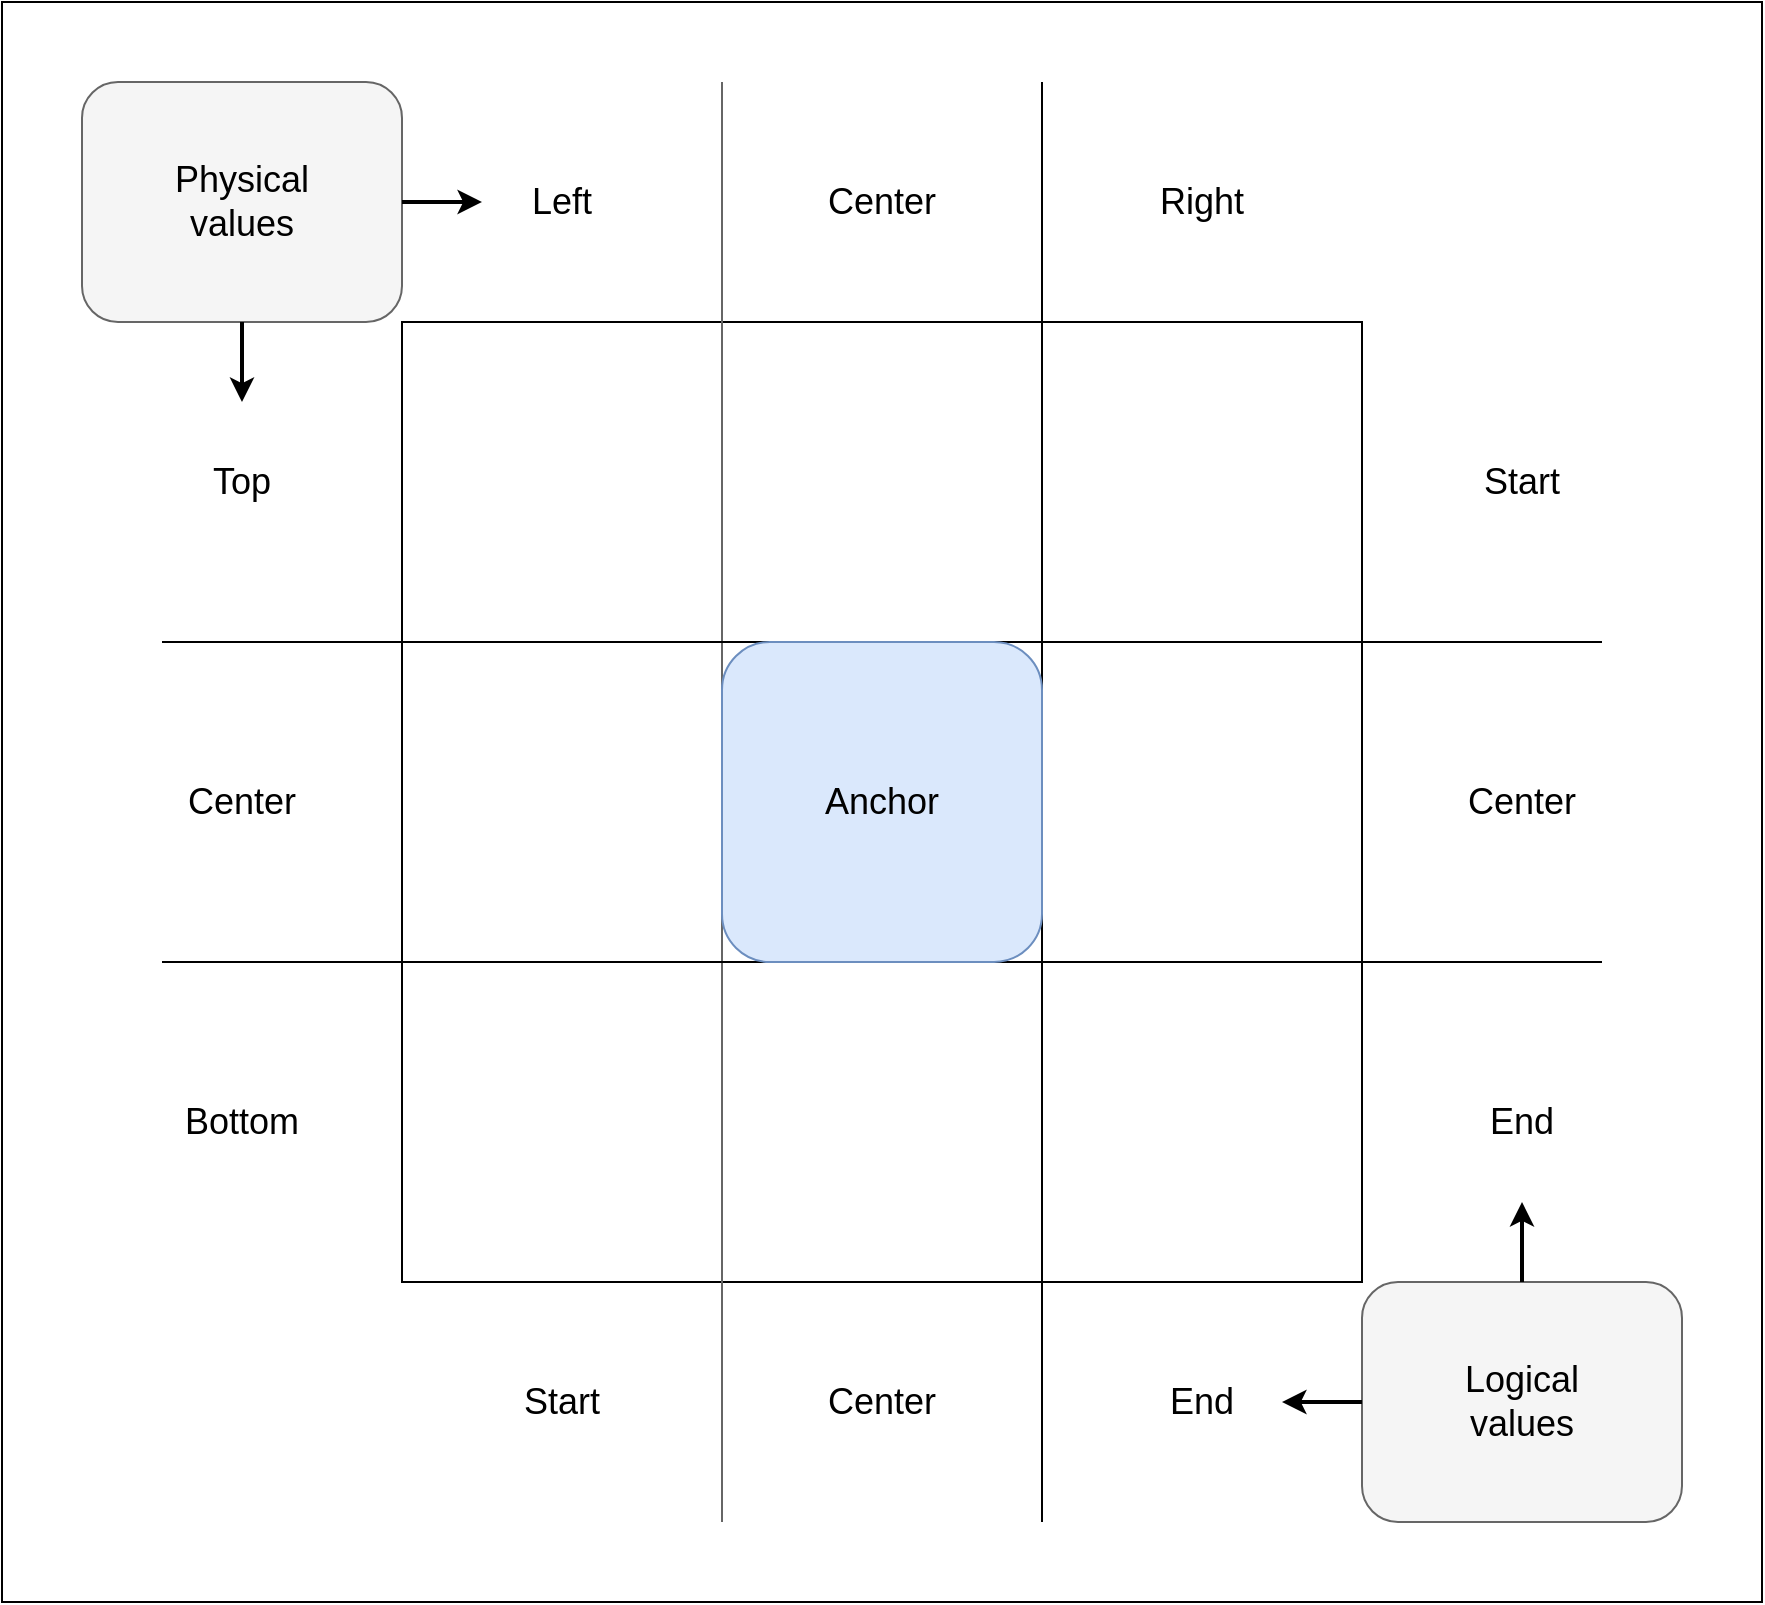 <mxfile version="22.1.21" type="device">
  <diagram name="Page-1" id="UW3OLV6GaEz2t2Hav6oM">
    <mxGraphModel dx="1178" dy="832" grid="1" gridSize="10" guides="1" tooltips="1" connect="1" arrows="1" fold="1" page="1" pageScale="1" pageWidth="3300" pageHeight="4681" math="0" shadow="0">
      <root>
        <mxCell id="0" />
        <mxCell id="1" parent="0" />
        <mxCell id="tWXApw5cy0hb7qnAGB8U-29" value="" style="rounded=0;whiteSpace=wrap;html=1;" vertex="1" parent="1">
          <mxGeometry x="200" y="160" width="880" height="800" as="geometry" />
        </mxCell>
        <mxCell id="tWXApw5cy0hb7qnAGB8U-1" value="" style="whiteSpace=wrap;html=1;aspect=fixed;" vertex="1" parent="1">
          <mxGeometry x="400" y="320" width="480" height="480" as="geometry" />
        </mxCell>
        <mxCell id="tWXApw5cy0hb7qnAGB8U-2" value="" style="endArrow=none;html=1;rounded=0;fillColor=#f5f5f5;strokeColor=#666666;" edge="1" parent="1">
          <mxGeometry width="50" height="50" relative="1" as="geometry">
            <mxPoint x="560" y="920" as="sourcePoint" />
            <mxPoint x="560" y="200" as="targetPoint" />
          </mxGeometry>
        </mxCell>
        <mxCell id="tWXApw5cy0hb7qnAGB8U-3" value="" style="endArrow=none;html=1;rounded=0;" edge="1" parent="1">
          <mxGeometry width="50" height="50" relative="1" as="geometry">
            <mxPoint x="720" y="920" as="sourcePoint" />
            <mxPoint x="720" y="200" as="targetPoint" />
          </mxGeometry>
        </mxCell>
        <mxCell id="tWXApw5cy0hb7qnAGB8U-4" value="" style="endArrow=none;html=1;rounded=0;" edge="1" parent="1">
          <mxGeometry width="50" height="50" relative="1" as="geometry">
            <mxPoint x="280" y="480" as="sourcePoint" />
            <mxPoint x="1000" y="480" as="targetPoint" />
          </mxGeometry>
        </mxCell>
        <mxCell id="tWXApw5cy0hb7qnAGB8U-5" value="" style="endArrow=none;html=1;rounded=0;" edge="1" parent="1">
          <mxGeometry width="50" height="50" relative="1" as="geometry">
            <mxPoint x="280" y="640" as="sourcePoint" />
            <mxPoint x="1000" y="640" as="targetPoint" />
          </mxGeometry>
        </mxCell>
        <mxCell id="tWXApw5cy0hb7qnAGB8U-6" value="" style="rounded=1;whiteSpace=wrap;html=1;fillColor=#dae8fc;strokeColor=#6c8ebf;" vertex="1" parent="1">
          <mxGeometry x="560" y="480" width="160" height="160" as="geometry" />
        </mxCell>
        <mxCell id="tWXApw5cy0hb7qnAGB8U-7" value="&lt;font style=&quot;font-size: 18px;&quot;&gt;Anchor&lt;/font&gt;" style="text;html=1;strokeColor=none;fillColor=none;align=center;verticalAlign=middle;whiteSpace=wrap;rounded=0;" vertex="1" parent="1">
          <mxGeometry x="610" y="545" width="60" height="30" as="geometry" />
        </mxCell>
        <mxCell id="tWXApw5cy0hb7qnAGB8U-8" value="&lt;font style=&quot;font-size: 18px;&quot;&gt;Start&lt;/font&gt;" style="text;html=1;strokeColor=none;fillColor=none;align=center;verticalAlign=middle;whiteSpace=wrap;rounded=0;" vertex="1" parent="1">
          <mxGeometry x="930" y="385" width="60" height="30" as="geometry" />
        </mxCell>
        <mxCell id="tWXApw5cy0hb7qnAGB8U-9" value="Center" style="text;html=1;strokeColor=none;fillColor=none;align=center;verticalAlign=middle;whiteSpace=wrap;rounded=0;fontSize=18;" vertex="1" parent="1">
          <mxGeometry x="930" y="545" width="60" height="30" as="geometry" />
        </mxCell>
        <mxCell id="tWXApw5cy0hb7qnAGB8U-10" value="End" style="text;html=1;strokeColor=none;fillColor=none;align=center;verticalAlign=middle;whiteSpace=wrap;rounded=0;fontSize=18;" vertex="1" parent="1">
          <mxGeometry x="930" y="705" width="60" height="30" as="geometry" />
        </mxCell>
        <mxCell id="tWXApw5cy0hb7qnAGB8U-11" value="&lt;font style=&quot;font-size: 18px;&quot;&gt;Start&lt;/font&gt;" style="text;html=1;strokeColor=none;fillColor=none;align=center;verticalAlign=middle;whiteSpace=wrap;rounded=0;" vertex="1" parent="1">
          <mxGeometry x="450" y="850" width="60" height="20" as="geometry" />
        </mxCell>
        <mxCell id="tWXApw5cy0hb7qnAGB8U-12" value="&lt;font style=&quot;font-size: 18px;&quot;&gt;Center&lt;/font&gt;" style="text;html=1;strokeColor=none;fillColor=none;align=center;verticalAlign=middle;whiteSpace=wrap;rounded=0;" vertex="1" parent="1">
          <mxGeometry x="610" y="850" width="60" height="20" as="geometry" />
        </mxCell>
        <mxCell id="tWXApw5cy0hb7qnAGB8U-13" value="&lt;font style=&quot;font-size: 18px;&quot;&gt;End&lt;/font&gt;" style="text;html=1;strokeColor=none;fillColor=none;align=center;verticalAlign=middle;whiteSpace=wrap;rounded=0;" vertex="1" parent="1">
          <mxGeometry x="770" y="850" width="60" height="20" as="geometry" />
        </mxCell>
        <mxCell id="tWXApw5cy0hb7qnAGB8U-14" value="&lt;font style=&quot;font-size: 18px;&quot;&gt;Top&lt;/font&gt;" style="text;html=1;strokeColor=none;fillColor=none;align=center;verticalAlign=middle;whiteSpace=wrap;rounded=0;" vertex="1" parent="1">
          <mxGeometry x="290" y="385" width="60" height="30" as="geometry" />
        </mxCell>
        <mxCell id="tWXApw5cy0hb7qnAGB8U-15" value="Center" style="text;html=1;strokeColor=none;fillColor=none;align=center;verticalAlign=middle;whiteSpace=wrap;rounded=0;fontSize=18;" vertex="1" parent="1">
          <mxGeometry x="290" y="545" width="60" height="30" as="geometry" />
        </mxCell>
        <mxCell id="tWXApw5cy0hb7qnAGB8U-16" value="Bottom" style="text;html=1;strokeColor=none;fillColor=none;align=center;verticalAlign=middle;whiteSpace=wrap;rounded=0;fontSize=18;" vertex="1" parent="1">
          <mxGeometry x="290" y="705" width="60" height="30" as="geometry" />
        </mxCell>
        <mxCell id="tWXApw5cy0hb7qnAGB8U-17" value="&lt;font style=&quot;font-size: 18px;&quot;&gt;Left&lt;/font&gt;" style="text;html=1;strokeColor=none;fillColor=none;align=center;verticalAlign=middle;whiteSpace=wrap;rounded=0;" vertex="1" parent="1">
          <mxGeometry x="450" y="250" width="60" height="20" as="geometry" />
        </mxCell>
        <mxCell id="tWXApw5cy0hb7qnAGB8U-18" value="&lt;font style=&quot;font-size: 18px;&quot;&gt;Center&lt;/font&gt;" style="text;html=1;strokeColor=none;fillColor=none;align=center;verticalAlign=middle;whiteSpace=wrap;rounded=0;" vertex="1" parent="1">
          <mxGeometry x="610" y="250" width="60" height="20" as="geometry" />
        </mxCell>
        <mxCell id="tWXApw5cy0hb7qnAGB8U-19" value="&lt;font style=&quot;font-size: 18px;&quot;&gt;Right&lt;/font&gt;" style="text;html=1;strokeColor=none;fillColor=none;align=center;verticalAlign=middle;whiteSpace=wrap;rounded=0;" vertex="1" parent="1">
          <mxGeometry x="770" y="250" width="60" height="20" as="geometry" />
        </mxCell>
        <mxCell id="tWXApw5cy0hb7qnAGB8U-20" value="" style="rounded=1;whiteSpace=wrap;html=1;fillColor=#f5f5f5;strokeColor=#666666;fontColor=#333333;" vertex="1" parent="1">
          <mxGeometry x="240" y="200" width="160" height="120" as="geometry" />
        </mxCell>
        <mxCell id="tWXApw5cy0hb7qnAGB8U-21" value="&lt;font style=&quot;font-size: 18px;&quot;&gt;Physical values&lt;br&gt;&lt;/font&gt;" style="text;html=1;strokeColor=none;fillColor=none;align=center;verticalAlign=middle;whiteSpace=wrap;rounded=0;" vertex="1" parent="1">
          <mxGeometry x="290" y="245" width="60" height="30" as="geometry" />
        </mxCell>
        <mxCell id="tWXApw5cy0hb7qnAGB8U-22" value="" style="endArrow=classic;html=1;rounded=0;exitX=0.5;exitY=1;exitDx=0;exitDy=0;strokeWidth=2;" edge="1" parent="1" source="tWXApw5cy0hb7qnAGB8U-20">
          <mxGeometry width="50" height="50" relative="1" as="geometry">
            <mxPoint x="570" y="350" as="sourcePoint" />
            <mxPoint x="320" y="360" as="targetPoint" />
          </mxGeometry>
        </mxCell>
        <mxCell id="tWXApw5cy0hb7qnAGB8U-23" value="" style="endArrow=classic;html=1;rounded=0;exitX=1;exitY=0.5;exitDx=0;exitDy=0;strokeWidth=2;" edge="1" parent="1" source="tWXApw5cy0hb7qnAGB8U-20">
          <mxGeometry width="50" height="50" relative="1" as="geometry">
            <mxPoint x="330" y="330" as="sourcePoint" />
            <mxPoint x="440" y="260" as="targetPoint" />
          </mxGeometry>
        </mxCell>
        <mxCell id="tWXApw5cy0hb7qnAGB8U-24" value="" style="rounded=1;whiteSpace=wrap;html=1;fillColor=#f5f5f5;strokeColor=#666666;fontColor=#333333;" vertex="1" parent="1">
          <mxGeometry x="880" y="800" width="160" height="120" as="geometry" />
        </mxCell>
        <mxCell id="tWXApw5cy0hb7qnAGB8U-25" value="&lt;font style=&quot;font-size: 18px;&quot;&gt;Logical values&lt;br&gt;&lt;/font&gt;" style="text;html=1;strokeColor=none;fillColor=none;align=center;verticalAlign=middle;whiteSpace=wrap;rounded=0;" vertex="1" parent="1">
          <mxGeometry x="930" y="845" width="60" height="30" as="geometry" />
        </mxCell>
        <mxCell id="tWXApw5cy0hb7qnAGB8U-26" value="" style="endArrow=classic;html=1;rounded=0;exitX=0;exitY=0.5;exitDx=0;exitDy=0;strokeWidth=2;" edge="1" parent="1" source="tWXApw5cy0hb7qnAGB8U-24">
          <mxGeometry width="50" height="50" relative="1" as="geometry">
            <mxPoint x="570" y="830" as="sourcePoint" />
            <mxPoint x="840" y="860" as="targetPoint" />
          </mxGeometry>
        </mxCell>
        <mxCell id="tWXApw5cy0hb7qnAGB8U-27" value="" style="endArrow=classic;html=1;rounded=0;exitX=0.5;exitY=0;exitDx=0;exitDy=0;strokeWidth=2;" edge="1" parent="1" source="tWXApw5cy0hb7qnAGB8U-24">
          <mxGeometry width="50" height="50" relative="1" as="geometry">
            <mxPoint x="890" y="870" as="sourcePoint" />
            <mxPoint x="960" y="760" as="targetPoint" />
          </mxGeometry>
        </mxCell>
      </root>
    </mxGraphModel>
  </diagram>
</mxfile>
